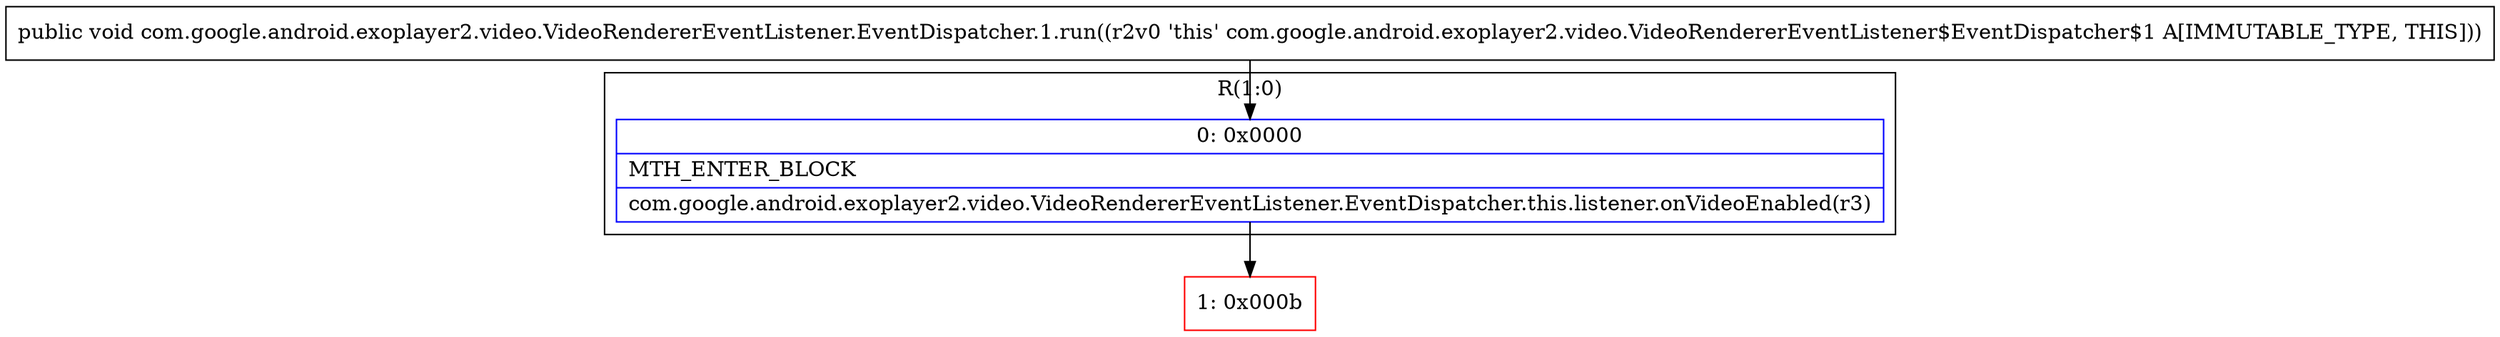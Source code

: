 digraph "CFG forcom.google.android.exoplayer2.video.VideoRendererEventListener.EventDispatcher.1.run()V" {
subgraph cluster_Region_822203857 {
label = "R(1:0)";
node [shape=record,color=blue];
Node_0 [shape=record,label="{0\:\ 0x0000|MTH_ENTER_BLOCK\l|com.google.android.exoplayer2.video.VideoRendererEventListener.EventDispatcher.this.listener.onVideoEnabled(r3)\l}"];
}
Node_1 [shape=record,color=red,label="{1\:\ 0x000b}"];
MethodNode[shape=record,label="{public void com.google.android.exoplayer2.video.VideoRendererEventListener.EventDispatcher.1.run((r2v0 'this' com.google.android.exoplayer2.video.VideoRendererEventListener$EventDispatcher$1 A[IMMUTABLE_TYPE, THIS])) }"];
MethodNode -> Node_0;
Node_0 -> Node_1;
}

